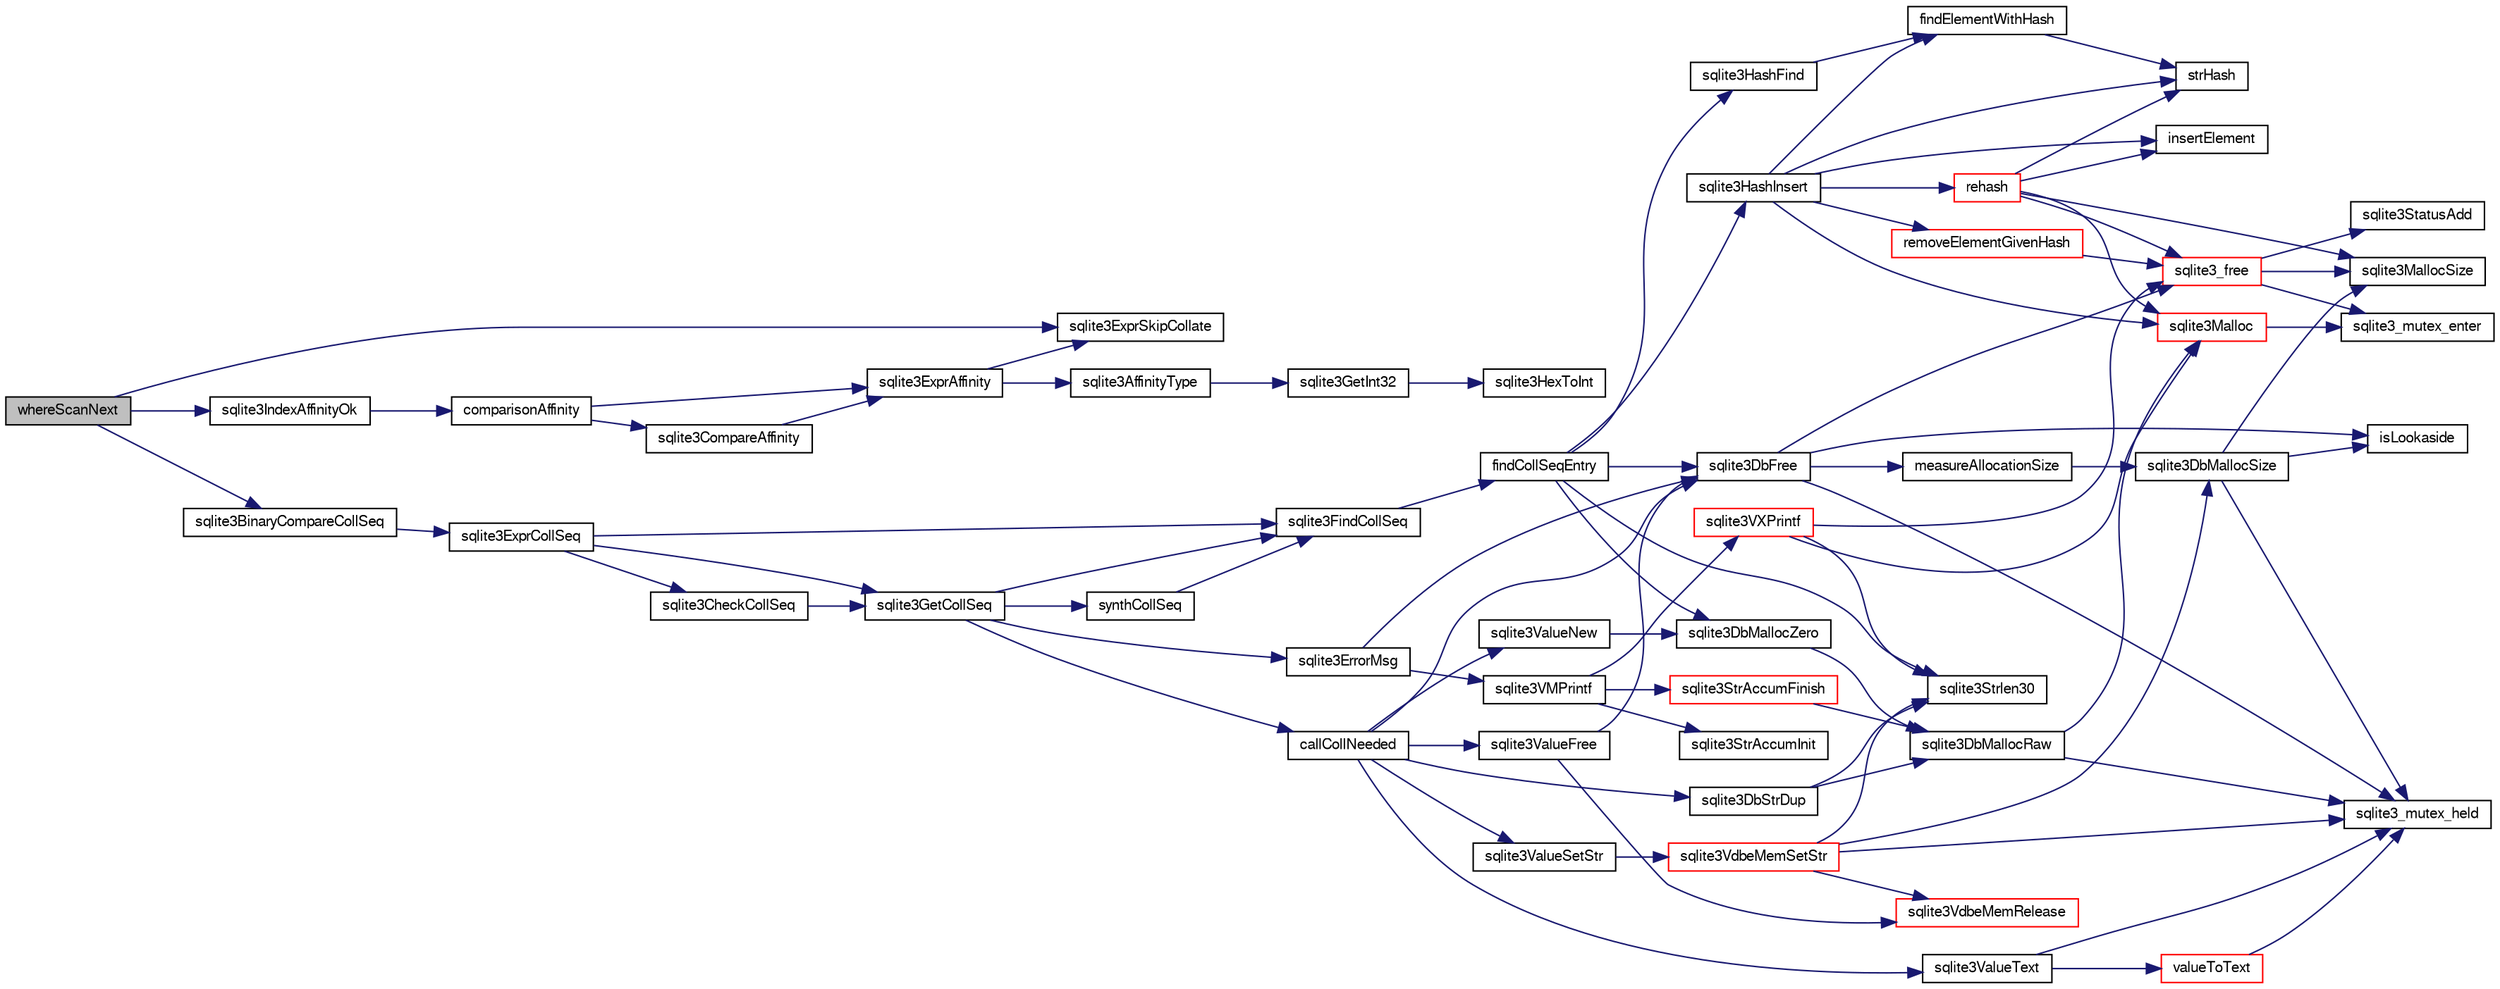 digraph "whereScanNext"
{
  edge [fontname="FreeSans",fontsize="10",labelfontname="FreeSans",labelfontsize="10"];
  node [fontname="FreeSans",fontsize="10",shape=record];
  rankdir="LR";
  Node920468 [label="whereScanNext",height=0.2,width=0.4,color="black", fillcolor="grey75", style="filled", fontcolor="black"];
  Node920468 -> Node920469 [color="midnightblue",fontsize="10",style="solid",fontname="FreeSans"];
  Node920469 [label="sqlite3ExprSkipCollate",height=0.2,width=0.4,color="black", fillcolor="white", style="filled",URL="$sqlite3_8c.html#a91b59896d4e3534de7c33940dca8537c"];
  Node920468 -> Node920470 [color="midnightblue",fontsize="10",style="solid",fontname="FreeSans"];
  Node920470 [label="sqlite3IndexAffinityOk",height=0.2,width=0.4,color="black", fillcolor="white", style="filled",URL="$sqlite3_8c.html#a9d43a9db81f31f7473f7ca11fd823900"];
  Node920470 -> Node920471 [color="midnightblue",fontsize="10",style="solid",fontname="FreeSans"];
  Node920471 [label="comparisonAffinity",height=0.2,width=0.4,color="black", fillcolor="white", style="filled",URL="$sqlite3_8c.html#a288a61b5d72d6974ed9b0bb4f57f45ac"];
  Node920471 -> Node920472 [color="midnightblue",fontsize="10",style="solid",fontname="FreeSans"];
  Node920472 [label="sqlite3ExprAffinity",height=0.2,width=0.4,color="black", fillcolor="white", style="filled",URL="$sqlite3_8c.html#aca6a667380b05650f917422118d8b7d3"];
  Node920472 -> Node920469 [color="midnightblue",fontsize="10",style="solid",fontname="FreeSans"];
  Node920472 -> Node920473 [color="midnightblue",fontsize="10",style="solid",fontname="FreeSans"];
  Node920473 [label="sqlite3AffinityType",height=0.2,width=0.4,color="black", fillcolor="white", style="filled",URL="$sqlite3_8c.html#ad3b6641027549ec6634f6239256676bd"];
  Node920473 -> Node920474 [color="midnightblue",fontsize="10",style="solid",fontname="FreeSans"];
  Node920474 [label="sqlite3GetInt32",height=0.2,width=0.4,color="black", fillcolor="white", style="filled",URL="$sqlite3_8c.html#a5f876209b4343549fc9224cd11c70928"];
  Node920474 -> Node920475 [color="midnightblue",fontsize="10",style="solid",fontname="FreeSans"];
  Node920475 [label="sqlite3HexToInt",height=0.2,width=0.4,color="black", fillcolor="white", style="filled",URL="$sqlite3_8c.html#ae3802c77b18399c03c8c9f973ff47239"];
  Node920471 -> Node920476 [color="midnightblue",fontsize="10",style="solid",fontname="FreeSans"];
  Node920476 [label="sqlite3CompareAffinity",height=0.2,width=0.4,color="black", fillcolor="white", style="filled",URL="$sqlite3_8c.html#a4bd560a9a6a8d11bec0a070a46eb38fa"];
  Node920476 -> Node920472 [color="midnightblue",fontsize="10",style="solid",fontname="FreeSans"];
  Node920468 -> Node920477 [color="midnightblue",fontsize="10",style="solid",fontname="FreeSans"];
  Node920477 [label="sqlite3BinaryCompareCollSeq",height=0.2,width=0.4,color="black", fillcolor="white", style="filled",URL="$sqlite3_8c.html#ad736cef22bdf857cc89b9411ffca6af6"];
  Node920477 -> Node920478 [color="midnightblue",fontsize="10",style="solid",fontname="FreeSans"];
  Node920478 [label="sqlite3ExprCollSeq",height=0.2,width=0.4,color="black", fillcolor="white", style="filled",URL="$sqlite3_8c.html#af36e271ed5ce13d4f2d088a766529574"];
  Node920478 -> Node920479 [color="midnightblue",fontsize="10",style="solid",fontname="FreeSans"];
  Node920479 [label="sqlite3GetCollSeq",height=0.2,width=0.4,color="black", fillcolor="white", style="filled",URL="$sqlite3_8c.html#a4ed2e10e20f9616894d068c6c73c3134"];
  Node920479 -> Node920480 [color="midnightblue",fontsize="10",style="solid",fontname="FreeSans"];
  Node920480 [label="sqlite3FindCollSeq",height=0.2,width=0.4,color="black", fillcolor="white", style="filled",URL="$sqlite3_8c.html#ac4f91d39f24a6435de12698fdb16bc14"];
  Node920480 -> Node920481 [color="midnightblue",fontsize="10",style="solid",fontname="FreeSans"];
  Node920481 [label="findCollSeqEntry",height=0.2,width=0.4,color="black", fillcolor="white", style="filled",URL="$sqlite3_8c.html#aaf9ae07c81dca508e137b5880e94aa98"];
  Node920481 -> Node920482 [color="midnightblue",fontsize="10",style="solid",fontname="FreeSans"];
  Node920482 [label="sqlite3HashFind",height=0.2,width=0.4,color="black", fillcolor="white", style="filled",URL="$sqlite3_8c.html#a8ca124229470a66b4c9c141ded48e2aa"];
  Node920482 -> Node920483 [color="midnightblue",fontsize="10",style="solid",fontname="FreeSans"];
  Node920483 [label="findElementWithHash",height=0.2,width=0.4,color="black", fillcolor="white", style="filled",URL="$sqlite3_8c.html#a75c0f574fa5d51702434c6e980d57d7f"];
  Node920483 -> Node920484 [color="midnightblue",fontsize="10",style="solid",fontname="FreeSans"];
  Node920484 [label="strHash",height=0.2,width=0.4,color="black", fillcolor="white", style="filled",URL="$sqlite3_8c.html#ad7193605dadc27cf291d54e15bdd011d"];
  Node920481 -> Node920485 [color="midnightblue",fontsize="10",style="solid",fontname="FreeSans"];
  Node920485 [label="sqlite3Strlen30",height=0.2,width=0.4,color="black", fillcolor="white", style="filled",URL="$sqlite3_8c.html#a3dcd80ba41f1a308193dee74857b62a7"];
  Node920481 -> Node920486 [color="midnightblue",fontsize="10",style="solid",fontname="FreeSans"];
  Node920486 [label="sqlite3DbMallocZero",height=0.2,width=0.4,color="black", fillcolor="white", style="filled",URL="$sqlite3_8c.html#a49cfebac9d6067a03442c92af73f33e4"];
  Node920486 -> Node920487 [color="midnightblue",fontsize="10",style="solid",fontname="FreeSans"];
  Node920487 [label="sqlite3DbMallocRaw",height=0.2,width=0.4,color="black", fillcolor="white", style="filled",URL="$sqlite3_8c.html#abbe8be0cf7175e11ddc3e2218fad924e"];
  Node920487 -> Node920488 [color="midnightblue",fontsize="10",style="solid",fontname="FreeSans"];
  Node920488 [label="sqlite3_mutex_held",height=0.2,width=0.4,color="black", fillcolor="white", style="filled",URL="$sqlite3_8c.html#acf77da68932b6bc163c5e68547ecc3e7"];
  Node920487 -> Node920489 [color="midnightblue",fontsize="10",style="solid",fontname="FreeSans"];
  Node920489 [label="sqlite3Malloc",height=0.2,width=0.4,color="red", fillcolor="white", style="filled",URL="$sqlite3_8c.html#a361a2eaa846b1885f123abe46f5d8b2b"];
  Node920489 -> Node920490 [color="midnightblue",fontsize="10",style="solid",fontname="FreeSans"];
  Node920490 [label="sqlite3_mutex_enter",height=0.2,width=0.4,color="black", fillcolor="white", style="filled",URL="$sqlite3_8c.html#a1c12cde690bd89f104de5cbad12a6bf5"];
  Node920481 -> Node920499 [color="midnightblue",fontsize="10",style="solid",fontname="FreeSans"];
  Node920499 [label="sqlite3HashInsert",height=0.2,width=0.4,color="black", fillcolor="white", style="filled",URL="$sqlite3_8c.html#aebbc6c13b3c139d5f3463938f441da3d"];
  Node920499 -> Node920483 [color="midnightblue",fontsize="10",style="solid",fontname="FreeSans"];
  Node920499 -> Node920500 [color="midnightblue",fontsize="10",style="solid",fontname="FreeSans"];
  Node920500 [label="removeElementGivenHash",height=0.2,width=0.4,color="red", fillcolor="white", style="filled",URL="$sqlite3_8c.html#a97ff4ac3846af0f8caf5426adfa2808a"];
  Node920500 -> Node920501 [color="midnightblue",fontsize="10",style="solid",fontname="FreeSans"];
  Node920501 [label="sqlite3_free",height=0.2,width=0.4,color="red", fillcolor="white", style="filled",URL="$sqlite3_8c.html#a6552349e36a8a691af5487999ab09519"];
  Node920501 -> Node920490 [color="midnightblue",fontsize="10",style="solid",fontname="FreeSans"];
  Node920501 -> Node920498 [color="midnightblue",fontsize="10",style="solid",fontname="FreeSans"];
  Node920498 [label="sqlite3StatusAdd",height=0.2,width=0.4,color="black", fillcolor="white", style="filled",URL="$sqlite3_8c.html#afa029f93586aeab4cc85360905dae9cd"];
  Node920501 -> Node920497 [color="midnightblue",fontsize="10",style="solid",fontname="FreeSans"];
  Node920497 [label="sqlite3MallocSize",height=0.2,width=0.4,color="black", fillcolor="white", style="filled",URL="$sqlite3_8c.html#acf5d2a5f35270bafb050bd2def576955"];
  Node920499 -> Node920489 [color="midnightblue",fontsize="10",style="solid",fontname="FreeSans"];
  Node920499 -> Node920503 [color="midnightblue",fontsize="10",style="solid",fontname="FreeSans"];
  Node920503 [label="rehash",height=0.2,width=0.4,color="red", fillcolor="white", style="filled",URL="$sqlite3_8c.html#a4851529638f6c7af16239ee6e2dcc628"];
  Node920503 -> Node920489 [color="midnightblue",fontsize="10",style="solid",fontname="FreeSans"];
  Node920503 -> Node920501 [color="midnightblue",fontsize="10",style="solid",fontname="FreeSans"];
  Node920503 -> Node920497 [color="midnightblue",fontsize="10",style="solid",fontname="FreeSans"];
  Node920503 -> Node920484 [color="midnightblue",fontsize="10",style="solid",fontname="FreeSans"];
  Node920503 -> Node920771 [color="midnightblue",fontsize="10",style="solid",fontname="FreeSans"];
  Node920771 [label="insertElement",height=0.2,width=0.4,color="black", fillcolor="white", style="filled",URL="$sqlite3_8c.html#a011f717fc5c46f03d78bf81b6714e0ee"];
  Node920499 -> Node920484 [color="midnightblue",fontsize="10",style="solid",fontname="FreeSans"];
  Node920499 -> Node920771 [color="midnightblue",fontsize="10",style="solid",fontname="FreeSans"];
  Node920481 -> Node920516 [color="midnightblue",fontsize="10",style="solid",fontname="FreeSans"];
  Node920516 [label="sqlite3DbFree",height=0.2,width=0.4,color="black", fillcolor="white", style="filled",URL="$sqlite3_8c.html#ac70ab821a6607b4a1b909582dc37a069"];
  Node920516 -> Node920488 [color="midnightblue",fontsize="10",style="solid",fontname="FreeSans"];
  Node920516 -> Node920517 [color="midnightblue",fontsize="10",style="solid",fontname="FreeSans"];
  Node920517 [label="measureAllocationSize",height=0.2,width=0.4,color="black", fillcolor="white", style="filled",URL="$sqlite3_8c.html#a45731e644a22fdb756e2b6337224217a"];
  Node920517 -> Node920518 [color="midnightblue",fontsize="10",style="solid",fontname="FreeSans"];
  Node920518 [label="sqlite3DbMallocSize",height=0.2,width=0.4,color="black", fillcolor="white", style="filled",URL="$sqlite3_8c.html#aa397e5a8a03495203a0767abf0a71f86"];
  Node920518 -> Node920497 [color="midnightblue",fontsize="10",style="solid",fontname="FreeSans"];
  Node920518 -> Node920488 [color="midnightblue",fontsize="10",style="solid",fontname="FreeSans"];
  Node920518 -> Node920519 [color="midnightblue",fontsize="10",style="solid",fontname="FreeSans"];
  Node920519 [label="isLookaside",height=0.2,width=0.4,color="black", fillcolor="white", style="filled",URL="$sqlite3_8c.html#a770fa05ff9717b75e16f4d968a77b897"];
  Node920516 -> Node920519 [color="midnightblue",fontsize="10",style="solid",fontname="FreeSans"];
  Node920516 -> Node920501 [color="midnightblue",fontsize="10",style="solid",fontname="FreeSans"];
  Node920479 -> Node920772 [color="midnightblue",fontsize="10",style="solid",fontname="FreeSans"];
  Node920772 [label="callCollNeeded",height=0.2,width=0.4,color="black", fillcolor="white", style="filled",URL="$sqlite3_8c.html#a4b69d70c8956d161ab4ec05d87ae1054"];
  Node920772 -> Node920773 [color="midnightblue",fontsize="10",style="solid",fontname="FreeSans"];
  Node920773 [label="sqlite3DbStrDup",height=0.2,width=0.4,color="black", fillcolor="white", style="filled",URL="$sqlite3_8c.html#a0ec4772ee6de7316ecd1e6cabb1beeef"];
  Node920773 -> Node920485 [color="midnightblue",fontsize="10",style="solid",fontname="FreeSans"];
  Node920773 -> Node920487 [color="midnightblue",fontsize="10",style="solid",fontname="FreeSans"];
  Node920772 -> Node920516 [color="midnightblue",fontsize="10",style="solid",fontname="FreeSans"];
  Node920772 -> Node920774 [color="midnightblue",fontsize="10",style="solid",fontname="FreeSans"];
  Node920774 [label="sqlite3ValueNew",height=0.2,width=0.4,color="black", fillcolor="white", style="filled",URL="$sqlite3_8c.html#ad40a378778daff2d574bec905e35828b"];
  Node920774 -> Node920486 [color="midnightblue",fontsize="10",style="solid",fontname="FreeSans"];
  Node920772 -> Node920775 [color="midnightblue",fontsize="10",style="solid",fontname="FreeSans"];
  Node920775 [label="sqlite3ValueSetStr",height=0.2,width=0.4,color="black", fillcolor="white", style="filled",URL="$sqlite3_8c.html#a1fd40749f47941ee97ff6d798e2bc67e"];
  Node920775 -> Node920608 [color="midnightblue",fontsize="10",style="solid",fontname="FreeSans"];
  Node920608 [label="sqlite3VdbeMemSetStr",height=0.2,width=0.4,color="red", fillcolor="white", style="filled",URL="$sqlite3_8c.html#a9697bec7c3b512483638ea3646191d7d"];
  Node920608 -> Node920488 [color="midnightblue",fontsize="10",style="solid",fontname="FreeSans"];
  Node920608 -> Node920485 [color="midnightblue",fontsize="10",style="solid",fontname="FreeSans"];
  Node920608 -> Node920594 [color="midnightblue",fontsize="10",style="solid",fontname="FreeSans"];
  Node920594 [label="sqlite3VdbeMemRelease",height=0.2,width=0.4,color="red", fillcolor="white", style="filled",URL="$sqlite3_8c.html#a90606361dbeba88159fd6ff03fcc10cc"];
  Node920608 -> Node920518 [color="midnightblue",fontsize="10",style="solid",fontname="FreeSans"];
  Node920772 -> Node920582 [color="midnightblue",fontsize="10",style="solid",fontname="FreeSans"];
  Node920582 [label="sqlite3ValueText",height=0.2,width=0.4,color="black", fillcolor="white", style="filled",URL="$sqlite3_8c.html#ad567a94e52d1adf81f4857fdba00a59b"];
  Node920582 -> Node920488 [color="midnightblue",fontsize="10",style="solid",fontname="FreeSans"];
  Node920582 -> Node920583 [color="midnightblue",fontsize="10",style="solid",fontname="FreeSans"];
  Node920583 [label="valueToText",height=0.2,width=0.4,color="red", fillcolor="white", style="filled",URL="$sqlite3_8c.html#abded1c4848e5c5901949c02af499044c"];
  Node920583 -> Node920488 [color="midnightblue",fontsize="10",style="solid",fontname="FreeSans"];
  Node920772 -> Node920776 [color="midnightblue",fontsize="10",style="solid",fontname="FreeSans"];
  Node920776 [label="sqlite3ValueFree",height=0.2,width=0.4,color="black", fillcolor="white", style="filled",URL="$sqlite3_8c.html#afeed84c3f344a833d15c7209265dc520"];
  Node920776 -> Node920594 [color="midnightblue",fontsize="10",style="solid",fontname="FreeSans"];
  Node920776 -> Node920516 [color="midnightblue",fontsize="10",style="solid",fontname="FreeSans"];
  Node920479 -> Node920777 [color="midnightblue",fontsize="10",style="solid",fontname="FreeSans"];
  Node920777 [label="synthCollSeq",height=0.2,width=0.4,color="black", fillcolor="white", style="filled",URL="$sqlite3_8c.html#ac89143f2b98a9efb9f18bb326e271063"];
  Node920777 -> Node920480 [color="midnightblue",fontsize="10",style="solid",fontname="FreeSans"];
  Node920479 -> Node920778 [color="midnightblue",fontsize="10",style="solid",fontname="FreeSans"];
  Node920778 [label="sqlite3ErrorMsg",height=0.2,width=0.4,color="black", fillcolor="white", style="filled",URL="$sqlite3_8c.html#aee2798e173651adae0f9c85469f3457d"];
  Node920778 -> Node920753 [color="midnightblue",fontsize="10",style="solid",fontname="FreeSans"];
  Node920753 [label="sqlite3VMPrintf",height=0.2,width=0.4,color="black", fillcolor="white", style="filled",URL="$sqlite3_8c.html#a05535d0982ef06fbc2ee8195ebbae689"];
  Node920753 -> Node920509 [color="midnightblue",fontsize="10",style="solid",fontname="FreeSans"];
  Node920509 [label="sqlite3StrAccumInit",height=0.2,width=0.4,color="black", fillcolor="white", style="filled",URL="$sqlite3_8c.html#aabf95e113b9d54d519cd15a56215f560"];
  Node920753 -> Node920510 [color="midnightblue",fontsize="10",style="solid",fontname="FreeSans"];
  Node920510 [label="sqlite3VXPrintf",height=0.2,width=0.4,color="red", fillcolor="white", style="filled",URL="$sqlite3_8c.html#a63c25806c9bd4a2b76f9a0eb232c6bde"];
  Node920510 -> Node920489 [color="midnightblue",fontsize="10",style="solid",fontname="FreeSans"];
  Node920510 -> Node920485 [color="midnightblue",fontsize="10",style="solid",fontname="FreeSans"];
  Node920510 -> Node920501 [color="midnightblue",fontsize="10",style="solid",fontname="FreeSans"];
  Node920753 -> Node920602 [color="midnightblue",fontsize="10",style="solid",fontname="FreeSans"];
  Node920602 [label="sqlite3StrAccumFinish",height=0.2,width=0.4,color="red", fillcolor="white", style="filled",URL="$sqlite3_8c.html#adb7f26b10ac1b847db6f000ef4c2e2ba"];
  Node920602 -> Node920487 [color="midnightblue",fontsize="10",style="solid",fontname="FreeSans"];
  Node920778 -> Node920516 [color="midnightblue",fontsize="10",style="solid",fontname="FreeSans"];
  Node920478 -> Node920480 [color="midnightblue",fontsize="10",style="solid",fontname="FreeSans"];
  Node920478 -> Node920779 [color="midnightblue",fontsize="10",style="solid",fontname="FreeSans"];
  Node920779 [label="sqlite3CheckCollSeq",height=0.2,width=0.4,color="black", fillcolor="white", style="filled",URL="$sqlite3_8c.html#aaf12fc8e392ea73879ac89207623d813"];
  Node920779 -> Node920479 [color="midnightblue",fontsize="10",style="solid",fontname="FreeSans"];
}

